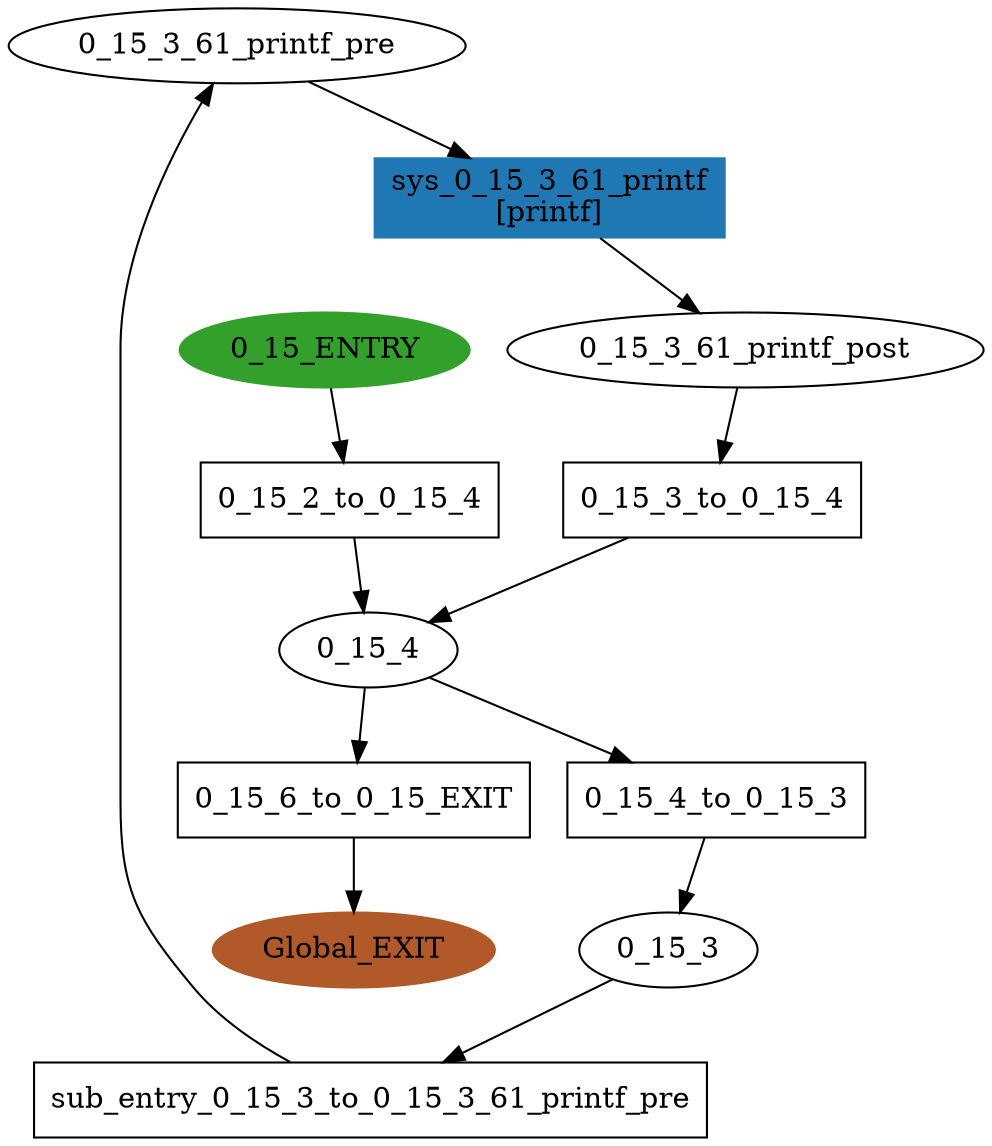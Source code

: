 digraph model { 
compound=true; 
node  [style="filled", colorscheme="paired12"];  "0_15_3_61_printf_pre" [shape=ellipse, style=""];
  "0_15_ENTRY" [shape=ellipse, color=4, style=filled];
  "0_15_3" [shape=ellipse, style=""];
  "Global_EXIT" [shape=ellipse, color=12, style=filled];
  "0_15_4" [shape=ellipse, style=""];
  "0_15_3_61_printf_post" [shape=ellipse, style=""];
  "0_15_2_to_0_15_4" [shape=box, style=""];
  "0_15_2_to_0_15_4" [label="0_15_2_to_0_15_4\n"];
  "0_15_3_to_0_15_4" [shape=box, style=""];
  "0_15_3_to_0_15_4" [label="0_15_3_to_0_15_4\n"];
  "0_15_6_to_0_15_EXIT" [shape=box, style=""];
  "0_15_6_to_0_15_EXIT" [label="0_15_6_to_0_15_EXIT\n"];
  "sys_0_15_3_61_printf" [shape=box, style=""];
  "sys_0_15_3_61_printf" [color=2, style=filled];
  "sys_0_15_3_61_printf" [label="sys_0_15_3_61_printf\n[printf]"];
  "0_15_4_to_0_15_3" [shape=box, style=""];
  "0_15_4_to_0_15_3" [label="0_15_4_to_0_15_3\n"];
  "sub_entry_0_15_3_to_0_15_3_61_printf_pre" [shape=box, style=""];
  "sub_entry_0_15_3_to_0_15_3_61_printf_pre" [label="sub_entry_0_15_3_to_0_15_3_61_printf_pre\n"];
  "0_15_3_61_printf_post" -> "0_15_3_to_0_15_4" [label="", arrowhead="normal"];
  "0_15_3" -> "sub_entry_0_15_3_to_0_15_3_61_printf_pre" [label="", arrowhead="normal"];
  "0_15_6_to_0_15_EXIT" -> "Global_EXIT" [label="", arrowhead="normal"];
  "0_15_4" -> "0_15_4_to_0_15_3" [label="", arrowhead="normal"];
  "0_15_2_to_0_15_4" -> "0_15_4" [label="", arrowhead="normal"];
  "sub_entry_0_15_3_to_0_15_3_61_printf_pre" -> "0_15_3_61_printf_pre" [label="", arrowhead="normal"];
  "0_15_4_to_0_15_3" -> "0_15_3" [label="", arrowhead="normal"];
  "sys_0_15_3_61_printf" -> "0_15_3_61_printf_post" [label="", arrowhead="normal"];
  "0_15_3_to_0_15_4" -> "0_15_4" [label="", arrowhead="normal"];
  "0_15_ENTRY" -> "0_15_2_to_0_15_4" [label="", arrowhead="normal"];
  "0_15_4" -> "0_15_6_to_0_15_EXIT" [label="", arrowhead="normal"];
  "0_15_3_61_printf_pre" -> "sys_0_15_3_61_printf" [label="", arrowhead="normal"];
}
